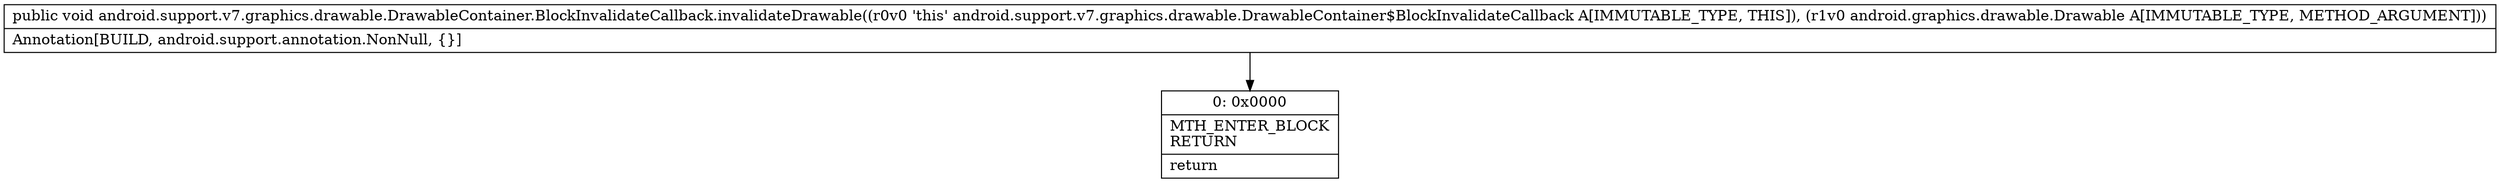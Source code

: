 digraph "CFG forandroid.support.v7.graphics.drawable.DrawableContainer.BlockInvalidateCallback.invalidateDrawable(Landroid\/graphics\/drawable\/Drawable;)V" {
Node_0 [shape=record,label="{0\:\ 0x0000|MTH_ENTER_BLOCK\lRETURN\l|return\l}"];
MethodNode[shape=record,label="{public void android.support.v7.graphics.drawable.DrawableContainer.BlockInvalidateCallback.invalidateDrawable((r0v0 'this' android.support.v7.graphics.drawable.DrawableContainer$BlockInvalidateCallback A[IMMUTABLE_TYPE, THIS]), (r1v0 android.graphics.drawable.Drawable A[IMMUTABLE_TYPE, METHOD_ARGUMENT]))  | Annotation[BUILD, android.support.annotation.NonNull, \{\}]\l}"];
MethodNode -> Node_0;
}

